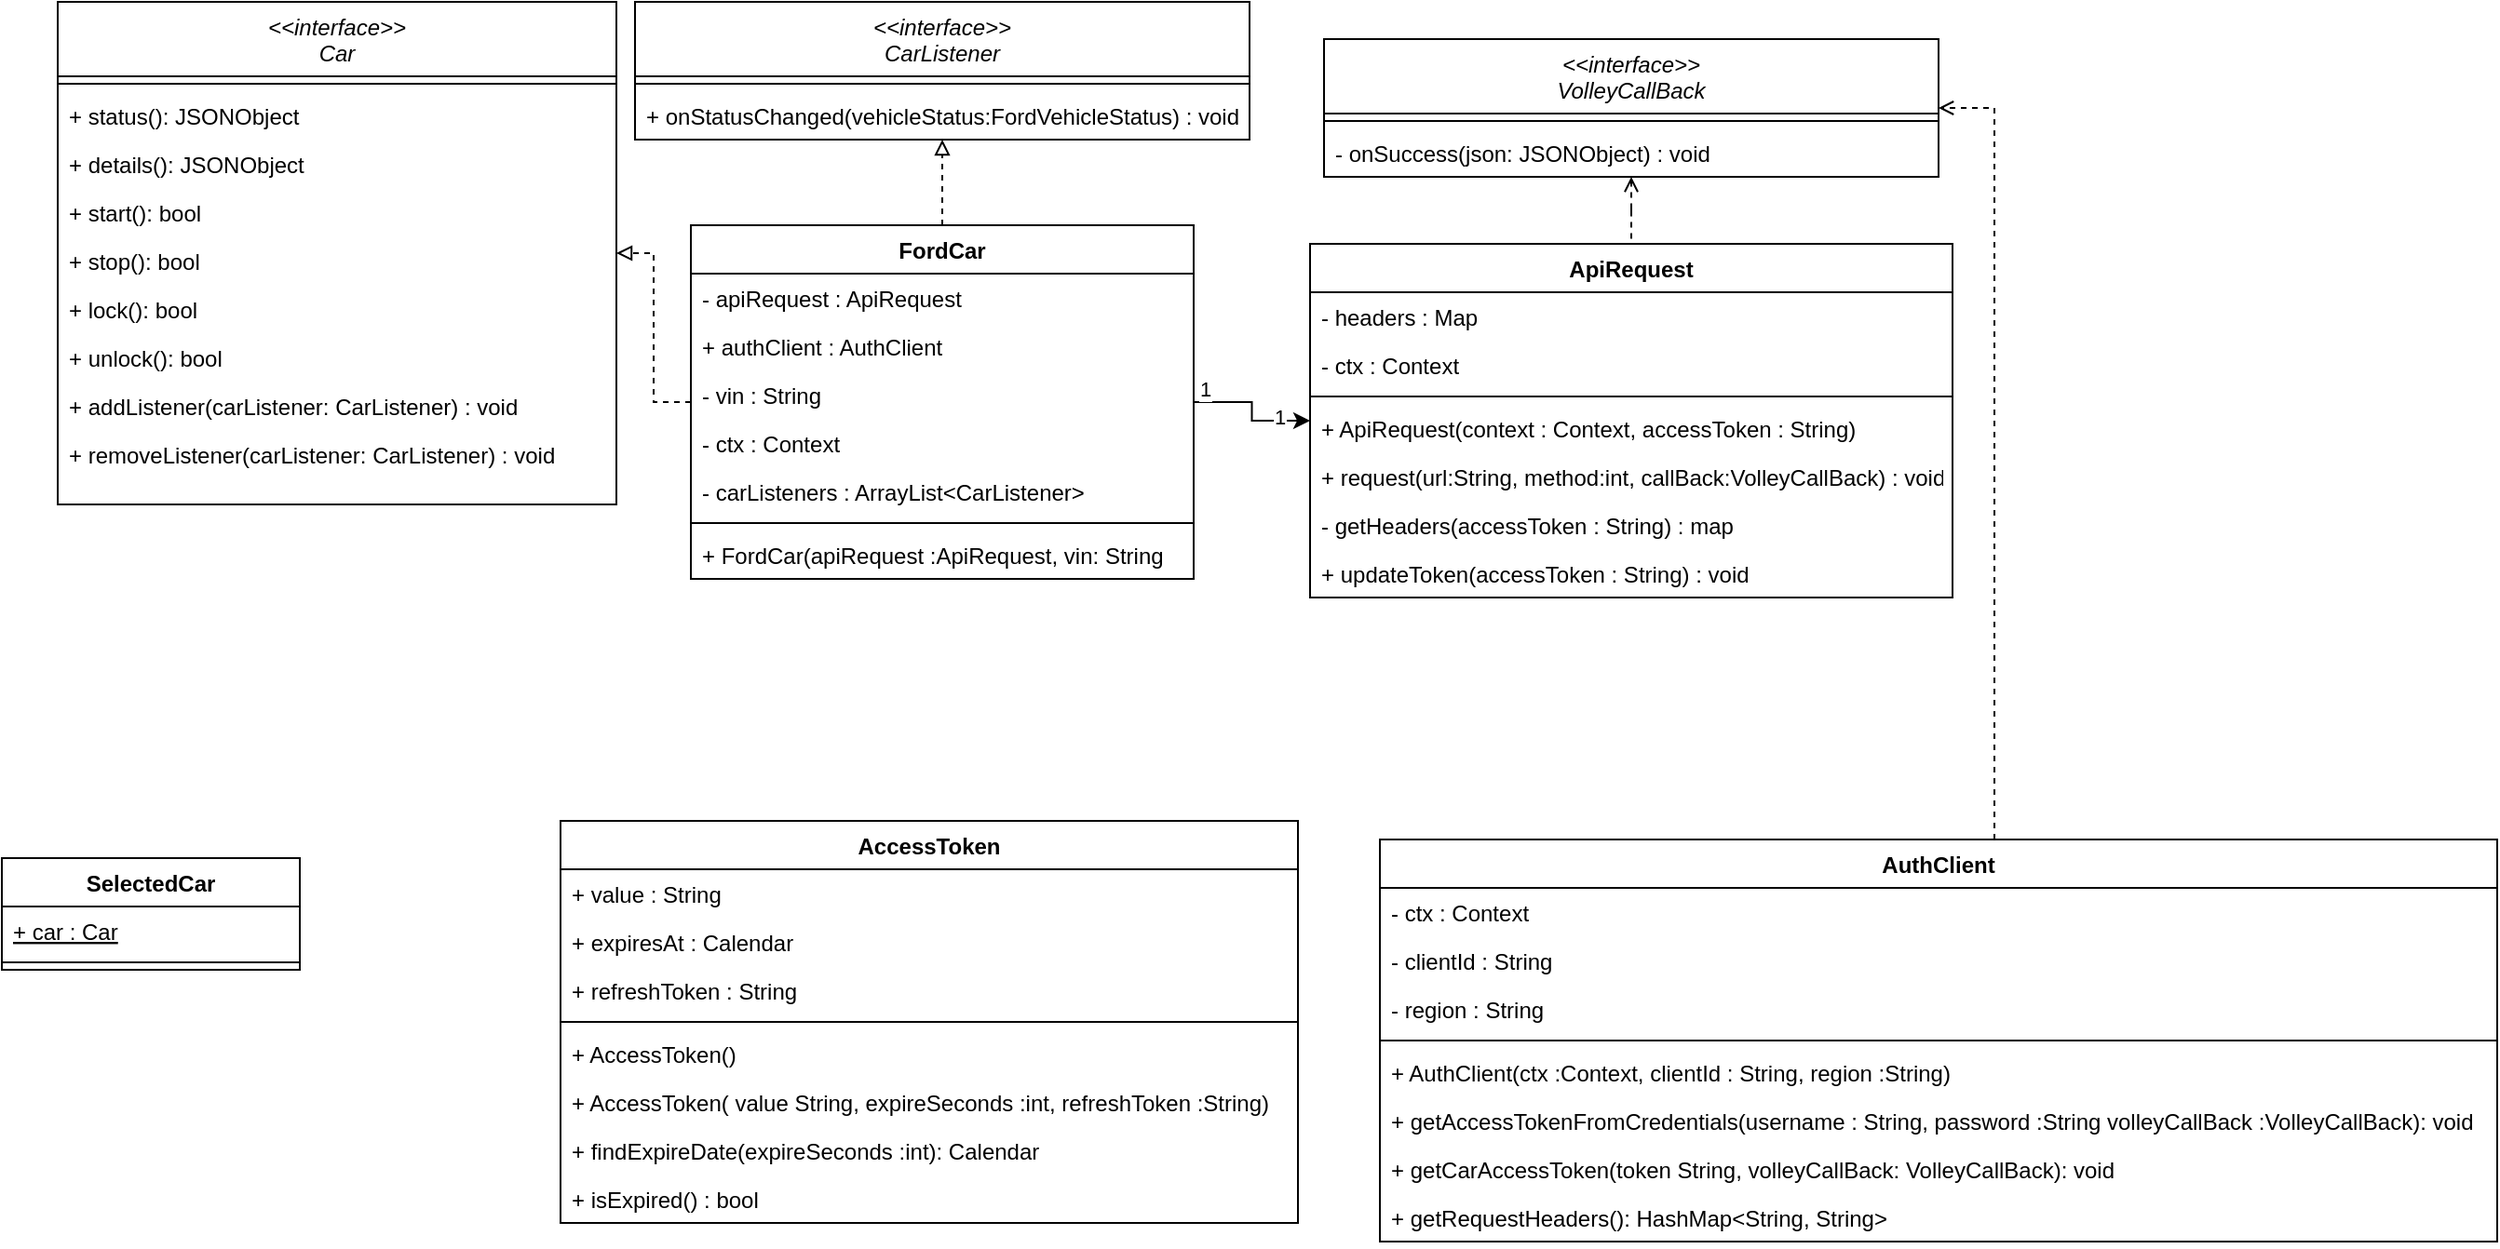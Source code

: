 <mxfile version="16.5.3" type="device"><diagram id="C5RBs43oDa-KdzZeNtuy" name="Page-1"><mxGraphModel dx="2249" dy="762" grid="1" gridSize="10" guides="1" tooltips="1" connect="1" arrows="1" fold="1" page="1" pageScale="1" pageWidth="827" pageHeight="1169" math="0" shadow="0"><root><mxCell id="WIyWlLk6GJQsqaUBKTNV-0"/><mxCell id="WIyWlLk6GJQsqaUBKTNV-1" parent="WIyWlLk6GJQsqaUBKTNV-0"/><mxCell id="zkfFHV4jXpPFQw0GAbJ--0" value="&lt;&lt;interface&gt;&gt;&#10;Car" style="swimlane;fontStyle=2;align=center;verticalAlign=top;childLayout=stackLayout;horizontal=1;startSize=40;horizontalStack=0;resizeParent=1;resizeLast=0;collapsible=1;marginBottom=0;rounded=0;shadow=0;strokeWidth=1;" parent="WIyWlLk6GJQsqaUBKTNV-1" vertex="1"><mxGeometry x="-750" y="20" width="300" height="270" as="geometry"><mxRectangle x="230" y="140" width="160" height="26" as="alternateBounds"/></mxGeometry></mxCell><mxCell id="zkfFHV4jXpPFQw0GAbJ--4" value="" style="line;html=1;strokeWidth=1;align=left;verticalAlign=middle;spacingTop=-1;spacingLeft=3;spacingRight=3;rotatable=0;labelPosition=right;points=[];portConstraint=eastwest;" parent="zkfFHV4jXpPFQw0GAbJ--0" vertex="1"><mxGeometry y="40" width="300" height="8" as="geometry"/></mxCell><mxCell id="zkfFHV4jXpPFQw0GAbJ--5" value="+ status(): JSONObject " style="text;align=left;verticalAlign=top;spacingLeft=4;spacingRight=4;overflow=hidden;rotatable=0;points=[[0,0.5],[1,0.5]];portConstraint=eastwest;" parent="zkfFHV4jXpPFQw0GAbJ--0" vertex="1"><mxGeometry y="48" width="300" height="26" as="geometry"/></mxCell><mxCell id="qalV54PTUigSWbhwHj9L-0" value="+ details(): JSONObject" style="text;align=left;verticalAlign=top;spacingLeft=4;spacingRight=4;overflow=hidden;rotatable=0;points=[[0,0.5],[1,0.5]];portConstraint=eastwest;" parent="zkfFHV4jXpPFQw0GAbJ--0" vertex="1"><mxGeometry y="74" width="300" height="26" as="geometry"/></mxCell><mxCell id="qalV54PTUigSWbhwHj9L-1" value="+ start(): bool" style="text;align=left;verticalAlign=top;spacingLeft=4;spacingRight=4;overflow=hidden;rotatable=0;points=[[0,0.5],[1,0.5]];portConstraint=eastwest;" parent="zkfFHV4jXpPFQw0GAbJ--0" vertex="1"><mxGeometry y="100" width="300" height="26" as="geometry"/></mxCell><mxCell id="qalV54PTUigSWbhwHj9L-2" value="+ stop(): bool" style="text;align=left;verticalAlign=top;spacingLeft=4;spacingRight=4;overflow=hidden;rotatable=0;points=[[0,0.5],[1,0.5]];portConstraint=eastwest;" parent="zkfFHV4jXpPFQw0GAbJ--0" vertex="1"><mxGeometry y="126" width="300" height="26" as="geometry"/></mxCell><mxCell id="qalV54PTUigSWbhwHj9L-3" value="+ lock(): bool" style="text;align=left;verticalAlign=top;spacingLeft=4;spacingRight=4;overflow=hidden;rotatable=0;points=[[0,0.5],[1,0.5]];portConstraint=eastwest;" parent="zkfFHV4jXpPFQw0GAbJ--0" vertex="1"><mxGeometry y="152" width="300" height="26" as="geometry"/></mxCell><mxCell id="qalV54PTUigSWbhwHj9L-4" value="+ unlock(): bool" style="text;align=left;verticalAlign=top;spacingLeft=4;spacingRight=4;overflow=hidden;rotatable=0;points=[[0,0.5],[1,0.5]];portConstraint=eastwest;" parent="zkfFHV4jXpPFQw0GAbJ--0" vertex="1"><mxGeometry y="178" width="300" height="26" as="geometry"/></mxCell><mxCell id="qalV54PTUigSWbhwHj9L-5" value="+ addListener(carListener: CarListener) : void" style="text;align=left;verticalAlign=top;spacingLeft=4;spacingRight=4;overflow=hidden;rotatable=0;points=[[0,0.5],[1,0.5]];portConstraint=eastwest;" parent="zkfFHV4jXpPFQw0GAbJ--0" vertex="1"><mxGeometry y="204" width="300" height="26" as="geometry"/></mxCell><mxCell id="qalV54PTUigSWbhwHj9L-6" value="+ removeListener(carListener: CarListener) : void " style="text;align=left;verticalAlign=top;spacingLeft=4;spacingRight=4;overflow=hidden;rotatable=0;points=[[0,0.5],[1,0.5]];portConstraint=eastwest;" parent="zkfFHV4jXpPFQw0GAbJ--0" vertex="1"><mxGeometry y="230" width="300" height="26" as="geometry"/></mxCell><mxCell id="qalV54PTUigSWbhwHj9L-7" value="&lt;&lt;interface&gt;&gt;&#10;CarListener" style="swimlane;fontStyle=2;align=center;verticalAlign=top;childLayout=stackLayout;horizontal=1;startSize=40;horizontalStack=0;resizeParent=1;resizeParentMax=0;resizeLast=0;collapsible=1;marginBottom=0;" parent="WIyWlLk6GJQsqaUBKTNV-1" vertex="1"><mxGeometry x="-440" y="20" width="330" height="74" as="geometry"/></mxCell><mxCell id="qalV54PTUigSWbhwHj9L-9" value="" style="line;strokeWidth=1;fillColor=none;align=left;verticalAlign=middle;spacingTop=-1;spacingLeft=3;spacingRight=3;rotatable=0;labelPosition=right;points=[];portConstraint=eastwest;" parent="qalV54PTUigSWbhwHj9L-7" vertex="1"><mxGeometry y="40" width="330" height="8" as="geometry"/></mxCell><mxCell id="qalV54PTUigSWbhwHj9L-10" value="+ onStatusChanged(vehicleStatus:FordVehicleStatus) : void" style="text;strokeColor=none;fillColor=none;align=left;verticalAlign=top;spacingLeft=4;spacingRight=4;overflow=hidden;rotatable=0;points=[[0,0.5],[1,0.5]];portConstraint=eastwest;" parent="qalV54PTUigSWbhwHj9L-7" vertex="1"><mxGeometry y="48" width="330" height="26" as="geometry"/></mxCell><mxCell id="qalV54PTUigSWbhwHj9L-23" style="edgeStyle=orthogonalEdgeStyle;rounded=0;orthogonalLoop=1;jettySize=auto;html=1;endArrow=none;endFill=0;dashed=1;startArrow=open;startFill=0;" parent="WIyWlLk6GJQsqaUBKTNV-1" source="qalV54PTUigSWbhwHj9L-11" target="qalV54PTUigSWbhwHj9L-14" edge="1"><mxGeometry relative="1" as="geometry"/></mxCell><mxCell id="qalV54PTUigSWbhwHj9L-11" value="&lt;&lt;interface&gt;&gt;&#10;VolleyCallBack" style="swimlane;fontStyle=2;align=center;verticalAlign=top;childLayout=stackLayout;horizontal=1;startSize=40;horizontalStack=0;resizeParent=1;resizeParentMax=0;resizeLast=0;collapsible=1;marginBottom=0;" parent="WIyWlLk6GJQsqaUBKTNV-1" vertex="1"><mxGeometry x="-70" y="40" width="330" height="74" as="geometry"/></mxCell><mxCell id="qalV54PTUigSWbhwHj9L-12" value="" style="line;strokeWidth=1;fillColor=none;align=left;verticalAlign=middle;spacingTop=-1;spacingLeft=3;spacingRight=3;rotatable=0;labelPosition=right;points=[];portConstraint=eastwest;" parent="qalV54PTUigSWbhwHj9L-11" vertex="1"><mxGeometry y="40" width="330" height="8" as="geometry"/></mxCell><mxCell id="qalV54PTUigSWbhwHj9L-13" value="- onSuccess(json: JSONObject) : void" style="text;strokeColor=none;fillColor=none;align=left;verticalAlign=top;spacingLeft=4;spacingRight=4;overflow=hidden;rotatable=0;points=[[0,0.5],[1,0.5]];portConstraint=eastwest;" parent="qalV54PTUigSWbhwHj9L-11" vertex="1"><mxGeometry y="48" width="330" height="26" as="geometry"/></mxCell><mxCell id="qalV54PTUigSWbhwHj9L-14" value="ApiRequest" style="swimlane;fontStyle=1;align=center;verticalAlign=top;childLayout=stackLayout;horizontal=1;startSize=26;horizontalStack=0;resizeParent=1;resizeParentMax=0;resizeLast=0;collapsible=1;marginBottom=0;" parent="WIyWlLk6GJQsqaUBKTNV-1" vertex="1"><mxGeometry x="-77.5" y="150" width="345" height="190" as="geometry"/></mxCell><mxCell id="qalV54PTUigSWbhwHj9L-15" value="- headers : Map" style="text;strokeColor=none;fillColor=none;align=left;verticalAlign=top;spacingLeft=4;spacingRight=4;overflow=hidden;rotatable=0;points=[[0,0.5],[1,0.5]];portConstraint=eastwest;" parent="qalV54PTUigSWbhwHj9L-14" vertex="1"><mxGeometry y="26" width="345" height="26" as="geometry"/></mxCell><mxCell id="qalV54PTUigSWbhwHj9L-19" value="- ctx : Context" style="text;strokeColor=none;fillColor=none;align=left;verticalAlign=top;spacingLeft=4;spacingRight=4;overflow=hidden;rotatable=0;points=[[0,0.5],[1,0.5]];portConstraint=eastwest;" parent="qalV54PTUigSWbhwHj9L-14" vertex="1"><mxGeometry y="52" width="345" height="26" as="geometry"/></mxCell><mxCell id="qalV54PTUigSWbhwHj9L-16" value="" style="line;strokeWidth=1;fillColor=none;align=left;verticalAlign=middle;spacingTop=-1;spacingLeft=3;spacingRight=3;rotatable=0;labelPosition=right;points=[];portConstraint=eastwest;" parent="qalV54PTUigSWbhwHj9L-14" vertex="1"><mxGeometry y="78" width="345" height="8" as="geometry"/></mxCell><mxCell id="qalV54PTUigSWbhwHj9L-17" value="+ ApiRequest(context : Context, accessToken : String)" style="text;strokeColor=none;fillColor=none;align=left;verticalAlign=top;spacingLeft=4;spacingRight=4;overflow=hidden;rotatable=0;points=[[0,0.5],[1,0.5]];portConstraint=eastwest;" parent="qalV54PTUigSWbhwHj9L-14" vertex="1"><mxGeometry y="86" width="345" height="26" as="geometry"/></mxCell><mxCell id="qalV54PTUigSWbhwHj9L-24" value="+ request(url:String, method:int, callBack:VolleyCallBack) : void" style="text;strokeColor=none;fillColor=none;align=left;verticalAlign=top;spacingLeft=4;spacingRight=4;overflow=hidden;rotatable=0;points=[[0,0.5],[1,0.5]];portConstraint=eastwest;" parent="qalV54PTUigSWbhwHj9L-14" vertex="1"><mxGeometry y="112" width="345" height="26" as="geometry"/></mxCell><mxCell id="qalV54PTUigSWbhwHj9L-25" value="- getHeaders(accessToken : String) : map" style="text;strokeColor=none;fillColor=none;align=left;verticalAlign=top;spacingLeft=4;spacingRight=4;overflow=hidden;rotatable=0;points=[[0,0.5],[1,0.5]];portConstraint=eastwest;" parent="qalV54PTUigSWbhwHj9L-14" vertex="1"><mxGeometry y="138" width="345" height="26" as="geometry"/></mxCell><mxCell id="qalV54PTUigSWbhwHj9L-26" value="+ updateToken(accessToken : String) : void" style="text;strokeColor=none;fillColor=none;align=left;verticalAlign=top;spacingLeft=4;spacingRight=4;overflow=hidden;rotatable=0;points=[[0,0.5],[1,0.5]];portConstraint=eastwest;" parent="qalV54PTUigSWbhwHj9L-14" vertex="1"><mxGeometry y="164" width="345" height="26" as="geometry"/></mxCell><mxCell id="qalV54PTUigSWbhwHj9L-31" style="edgeStyle=orthogonalEdgeStyle;rounded=0;orthogonalLoop=1;jettySize=auto;html=1;dashed=1;startArrow=none;startFill=0;endArrow=block;endFill=0;" parent="WIyWlLk6GJQsqaUBKTNV-1" source="qalV54PTUigSWbhwHj9L-27" target="zkfFHV4jXpPFQw0GAbJ--0" edge="1"><mxGeometry relative="1" as="geometry"/></mxCell><mxCell id="qalV54PTUigSWbhwHj9L-34" style="edgeStyle=orthogonalEdgeStyle;rounded=0;orthogonalLoop=1;jettySize=auto;html=1;dashed=1;startArrow=none;startFill=0;endArrow=block;endFill=0;" parent="WIyWlLk6GJQsqaUBKTNV-1" source="qalV54PTUigSWbhwHj9L-27" target="qalV54PTUigSWbhwHj9L-7" edge="1"><mxGeometry relative="1" as="geometry"/></mxCell><mxCell id="HBKioZIgas_s-UFkAoAN-0" style="edgeStyle=orthogonalEdgeStyle;rounded=0;orthogonalLoop=1;jettySize=auto;html=1;" parent="WIyWlLk6GJQsqaUBKTNV-1" source="qalV54PTUigSWbhwHj9L-27" target="qalV54PTUigSWbhwHj9L-14" edge="1"><mxGeometry relative="1" as="geometry"/></mxCell><mxCell id="JdF4_XL8D9Fqzn4IWZfm-0" value="1" style="edgeLabel;html=1;align=center;verticalAlign=middle;resizable=0;points=[];" vertex="1" connectable="0" parent="HBKioZIgas_s-UFkAoAN-0"><mxGeometry x="-0.415" y="4" relative="1" as="geometry"><mxPoint x="-15" y="-3" as="offset"/></mxGeometry></mxCell><mxCell id="JdF4_XL8D9Fqzn4IWZfm-2" value="1" style="edgeLabel;html=1;align=center;verticalAlign=middle;resizable=0;points=[];" vertex="1" connectable="0" parent="HBKioZIgas_s-UFkAoAN-0"><mxGeometry x="-0.415" y="4" relative="1" as="geometry"><mxPoint x="25" y="12" as="offset"/></mxGeometry></mxCell><mxCell id="qalV54PTUigSWbhwHj9L-27" value="FordCar" style="swimlane;fontStyle=1;align=center;verticalAlign=top;childLayout=stackLayout;horizontal=1;startSize=26;horizontalStack=0;resizeParent=1;resizeParentMax=0;resizeLast=0;collapsible=1;marginBottom=0;" parent="WIyWlLk6GJQsqaUBKTNV-1" vertex="1"><mxGeometry x="-410" y="140" width="270" height="190" as="geometry"/></mxCell><mxCell id="qalV54PTUigSWbhwHj9L-28" value="- apiRequest : ApiRequest" style="text;strokeColor=none;fillColor=none;align=left;verticalAlign=top;spacingLeft=4;spacingRight=4;overflow=hidden;rotatable=0;points=[[0,0.5],[1,0.5]];portConstraint=eastwest;" parent="qalV54PTUigSWbhwHj9L-27" vertex="1"><mxGeometry y="26" width="270" height="26" as="geometry"/></mxCell><mxCell id="HBKioZIgas_s-UFkAoAN-1" value="+ authClient : AuthClient" style="text;strokeColor=none;fillColor=none;align=left;verticalAlign=top;spacingLeft=4;spacingRight=4;overflow=hidden;rotatable=0;points=[[0,0.5],[1,0.5]];portConstraint=eastwest;fontStyle=0" parent="qalV54PTUigSWbhwHj9L-27" vertex="1"><mxGeometry y="52" width="270" height="26" as="geometry"/></mxCell><mxCell id="qalV54PTUigSWbhwHj9L-33" value="- vin : String" style="text;strokeColor=none;fillColor=none;align=left;verticalAlign=top;spacingLeft=4;spacingRight=4;overflow=hidden;rotatable=0;points=[[0,0.5],[1,0.5]];portConstraint=eastwest;" parent="qalV54PTUigSWbhwHj9L-27" vertex="1"><mxGeometry y="78" width="270" height="26" as="geometry"/></mxCell><mxCell id="JdF4_XL8D9Fqzn4IWZfm-3" value="- ctx : Context" style="text;strokeColor=none;fillColor=none;align=left;verticalAlign=top;spacingLeft=4;spacingRight=4;overflow=hidden;rotatable=0;points=[[0,0.5],[1,0.5]];portConstraint=eastwest;" vertex="1" parent="qalV54PTUigSWbhwHj9L-27"><mxGeometry y="104" width="270" height="26" as="geometry"/></mxCell><mxCell id="qalV54PTUigSWbhwHj9L-32" value="- carListeners : ArrayList&lt;CarListener&gt;" style="text;strokeColor=none;fillColor=none;align=left;verticalAlign=top;spacingLeft=4;spacingRight=4;overflow=hidden;rotatable=0;points=[[0,0.5],[1,0.5]];portConstraint=eastwest;" parent="qalV54PTUigSWbhwHj9L-27" vertex="1"><mxGeometry y="130" width="270" height="26" as="geometry"/></mxCell><mxCell id="qalV54PTUigSWbhwHj9L-29" value="" style="line;strokeWidth=1;fillColor=none;align=left;verticalAlign=middle;spacingTop=-1;spacingLeft=3;spacingRight=3;rotatable=0;labelPosition=right;points=[];portConstraint=eastwest;" parent="qalV54PTUigSWbhwHj9L-27" vertex="1"><mxGeometry y="156" width="270" height="8" as="geometry"/></mxCell><mxCell id="qalV54PTUigSWbhwHj9L-30" value="+ FordCar(apiRequest :ApiRequest, vin: String" style="text;strokeColor=none;fillColor=none;align=left;verticalAlign=top;spacingLeft=4;spacingRight=4;overflow=hidden;rotatable=0;points=[[0,0.5],[1,0.5]];portConstraint=eastwest;" parent="qalV54PTUigSWbhwHj9L-27" vertex="1"><mxGeometry y="164" width="270" height="26" as="geometry"/></mxCell><mxCell id="qalV54PTUigSWbhwHj9L-35" value="AccessToken" style="swimlane;fontStyle=1;align=center;verticalAlign=top;childLayout=stackLayout;horizontal=1;startSize=26;horizontalStack=0;resizeParent=1;resizeParentMax=0;resizeLast=0;collapsible=1;marginBottom=0;" parent="WIyWlLk6GJQsqaUBKTNV-1" vertex="1"><mxGeometry x="-480" y="460" width="396" height="216" as="geometry"/></mxCell><mxCell id="qalV54PTUigSWbhwHj9L-36" value="+ value : String" style="text;strokeColor=none;fillColor=none;align=left;verticalAlign=top;spacingLeft=4;spacingRight=4;overflow=hidden;rotatable=0;points=[[0,0.5],[1,0.5]];portConstraint=eastwest;" parent="qalV54PTUigSWbhwHj9L-35" vertex="1"><mxGeometry y="26" width="396" height="26" as="geometry"/></mxCell><mxCell id="qalV54PTUigSWbhwHj9L-40" value="+ expiresAt : Calendar" style="text;strokeColor=none;fillColor=none;align=left;verticalAlign=top;spacingLeft=4;spacingRight=4;overflow=hidden;rotatable=0;points=[[0,0.5],[1,0.5]];portConstraint=eastwest;" parent="qalV54PTUigSWbhwHj9L-35" vertex="1"><mxGeometry y="52" width="396" height="26" as="geometry"/></mxCell><mxCell id="qalV54PTUigSWbhwHj9L-39" value="+ refreshToken : String" style="text;strokeColor=none;fillColor=none;align=left;verticalAlign=top;spacingLeft=4;spacingRight=4;overflow=hidden;rotatable=0;points=[[0,0.5],[1,0.5]];portConstraint=eastwest;" parent="qalV54PTUigSWbhwHj9L-35" vertex="1"><mxGeometry y="78" width="396" height="26" as="geometry"/></mxCell><mxCell id="qalV54PTUigSWbhwHj9L-37" value="" style="line;strokeWidth=1;fillColor=none;align=left;verticalAlign=middle;spacingTop=-1;spacingLeft=3;spacingRight=3;rotatable=0;labelPosition=right;points=[];portConstraint=eastwest;" parent="qalV54PTUigSWbhwHj9L-35" vertex="1"><mxGeometry y="104" width="396" height="8" as="geometry"/></mxCell><mxCell id="qalV54PTUigSWbhwHj9L-38" value="+ AccessToken()" style="text;strokeColor=none;fillColor=none;align=left;verticalAlign=top;spacingLeft=4;spacingRight=4;overflow=hidden;rotatable=0;points=[[0,0.5],[1,0.5]];portConstraint=eastwest;" parent="qalV54PTUigSWbhwHj9L-35" vertex="1"><mxGeometry y="112" width="396" height="26" as="geometry"/></mxCell><mxCell id="qalV54PTUigSWbhwHj9L-41" value="+ AccessToken( value String, expireSeconds :int, refreshToken :String)" style="text;strokeColor=none;fillColor=none;align=left;verticalAlign=top;spacingLeft=4;spacingRight=4;overflow=hidden;rotatable=0;points=[[0,0.5],[1,0.5]];portConstraint=eastwest;" parent="qalV54PTUigSWbhwHj9L-35" vertex="1"><mxGeometry y="138" width="396" height="26" as="geometry"/></mxCell><mxCell id="qalV54PTUigSWbhwHj9L-42" value="+ findExpireDate(expireSeconds :int): Calendar" style="text;strokeColor=none;fillColor=none;align=left;verticalAlign=top;spacingLeft=4;spacingRight=4;overflow=hidden;rotatable=0;points=[[0,0.5],[1,0.5]];portConstraint=eastwest;" parent="qalV54PTUigSWbhwHj9L-35" vertex="1"><mxGeometry y="164" width="396" height="26" as="geometry"/></mxCell><mxCell id="qalV54PTUigSWbhwHj9L-43" value="+ isExpired() : bool" style="text;strokeColor=none;fillColor=none;align=left;verticalAlign=top;spacingLeft=4;spacingRight=4;overflow=hidden;rotatable=0;points=[[0,0.5],[1,0.5]];portConstraint=eastwest;" parent="qalV54PTUigSWbhwHj9L-35" vertex="1"><mxGeometry y="190" width="396" height="26" as="geometry"/></mxCell><mxCell id="qalV54PTUigSWbhwHj9L-44" value="SelectedCar" style="swimlane;fontStyle=1;align=center;verticalAlign=top;childLayout=stackLayout;horizontal=1;startSize=26;horizontalStack=0;resizeParent=1;resizeParentMax=0;resizeLast=0;collapsible=1;marginBottom=0;" parent="WIyWlLk6GJQsqaUBKTNV-1" vertex="1"><mxGeometry x="-780" y="480" width="160" height="60" as="geometry"/></mxCell><mxCell id="qalV54PTUigSWbhwHj9L-45" value="+ car : Car" style="text;strokeColor=none;fillColor=none;align=left;verticalAlign=top;spacingLeft=4;spacingRight=4;overflow=hidden;rotatable=0;points=[[0,0.5],[1,0.5]];portConstraint=eastwest;fontStyle=4" parent="qalV54PTUigSWbhwHj9L-44" vertex="1"><mxGeometry y="26" width="160" height="26" as="geometry"/></mxCell><mxCell id="qalV54PTUigSWbhwHj9L-46" value="" style="line;strokeWidth=1;fillColor=none;align=left;verticalAlign=middle;spacingTop=-1;spacingLeft=3;spacingRight=3;rotatable=0;labelPosition=right;points=[];portConstraint=eastwest;" parent="qalV54PTUigSWbhwHj9L-44" vertex="1"><mxGeometry y="52" width="160" height="8" as="geometry"/></mxCell><mxCell id="HBKioZIgas_s-UFkAoAN-11" style="edgeStyle=orthogonalEdgeStyle;rounded=0;orthogonalLoop=1;jettySize=auto;html=1;endArrow=open;endFill=0;dashed=1;" parent="WIyWlLk6GJQsqaUBKTNV-1" source="HBKioZIgas_s-UFkAoAN-2" target="qalV54PTUigSWbhwHj9L-11" edge="1"><mxGeometry relative="1" as="geometry"><Array as="points"><mxPoint x="290" y="77"/></Array></mxGeometry></mxCell><mxCell id="HBKioZIgas_s-UFkAoAN-2" value="AuthClient" style="swimlane;fontStyle=1;align=center;verticalAlign=top;childLayout=stackLayout;horizontal=1;startSize=26;horizontalStack=0;resizeParent=1;resizeParentMax=0;resizeLast=0;collapsible=1;marginBottom=0;" parent="WIyWlLk6GJQsqaUBKTNV-1" vertex="1"><mxGeometry x="-40" y="470" width="600" height="216" as="geometry"/></mxCell><mxCell id="HBKioZIgas_s-UFkAoAN-3" value="- ctx : Context" style="text;strokeColor=none;fillColor=none;align=left;verticalAlign=top;spacingLeft=4;spacingRight=4;overflow=hidden;rotatable=0;points=[[0,0.5],[1,0.5]];portConstraint=eastwest;" parent="HBKioZIgas_s-UFkAoAN-2" vertex="1"><mxGeometry y="26" width="600" height="26" as="geometry"/></mxCell><mxCell id="HBKioZIgas_s-UFkAoAN-7" value="- clientId : String" style="text;strokeColor=none;fillColor=none;align=left;verticalAlign=top;spacingLeft=4;spacingRight=4;overflow=hidden;rotatable=0;points=[[0,0.5],[1,0.5]];portConstraint=eastwest;" parent="HBKioZIgas_s-UFkAoAN-2" vertex="1"><mxGeometry y="52" width="600" height="26" as="geometry"/></mxCell><mxCell id="HBKioZIgas_s-UFkAoAN-6" value="- region : String" style="text;strokeColor=none;fillColor=none;align=left;verticalAlign=top;spacingLeft=4;spacingRight=4;overflow=hidden;rotatable=0;points=[[0,0.5],[1,0.5]];portConstraint=eastwest;" parent="HBKioZIgas_s-UFkAoAN-2" vertex="1"><mxGeometry y="78" width="600" height="26" as="geometry"/></mxCell><mxCell id="HBKioZIgas_s-UFkAoAN-4" value="" style="line;strokeWidth=1;fillColor=none;align=left;verticalAlign=middle;spacingTop=-1;spacingLeft=3;spacingRight=3;rotatable=0;labelPosition=right;points=[];portConstraint=eastwest;" parent="HBKioZIgas_s-UFkAoAN-2" vertex="1"><mxGeometry y="104" width="600" height="8" as="geometry"/></mxCell><mxCell id="HBKioZIgas_s-UFkAoAN-5" value="+ AuthClient(ctx :Context, clientId : String, region :String)" style="text;strokeColor=none;fillColor=none;align=left;verticalAlign=top;spacingLeft=4;spacingRight=4;overflow=hidden;rotatable=0;points=[[0,0.5],[1,0.5]];portConstraint=eastwest;" parent="HBKioZIgas_s-UFkAoAN-2" vertex="1"><mxGeometry y="112" width="600" height="26" as="geometry"/></mxCell><mxCell id="HBKioZIgas_s-UFkAoAN-9" value="+ getAccessTokenFromCredentials(username : String, password :String volleyCallBack :VolleyCallBack): void" style="text;strokeColor=none;fillColor=none;align=left;verticalAlign=top;spacingLeft=4;spacingRight=4;overflow=hidden;rotatable=0;points=[[0,0.5],[1,0.5]];portConstraint=eastwest;" parent="HBKioZIgas_s-UFkAoAN-2" vertex="1"><mxGeometry y="138" width="600" height="26" as="geometry"/></mxCell><mxCell id="HBKioZIgas_s-UFkAoAN-10" value="+ getCarAccessToken(token String, volleyCallBack: VolleyCallBack): void" style="text;strokeColor=none;fillColor=none;align=left;verticalAlign=top;spacingLeft=4;spacingRight=4;overflow=hidden;rotatable=0;points=[[0,0.5],[1,0.5]];portConstraint=eastwest;" parent="HBKioZIgas_s-UFkAoAN-2" vertex="1"><mxGeometry y="164" width="600" height="26" as="geometry"/></mxCell><mxCell id="HBKioZIgas_s-UFkAoAN-12" value="+ getRequestHeaders(): HashMap&lt;String, String&gt;" style="text;strokeColor=none;fillColor=none;align=left;verticalAlign=top;spacingLeft=4;spacingRight=4;overflow=hidden;rotatable=0;points=[[0,0.5],[1,0.5]];portConstraint=eastwest;" parent="HBKioZIgas_s-UFkAoAN-2" vertex="1"><mxGeometry y="190" width="600" height="26" as="geometry"/></mxCell></root></mxGraphModel></diagram></mxfile>